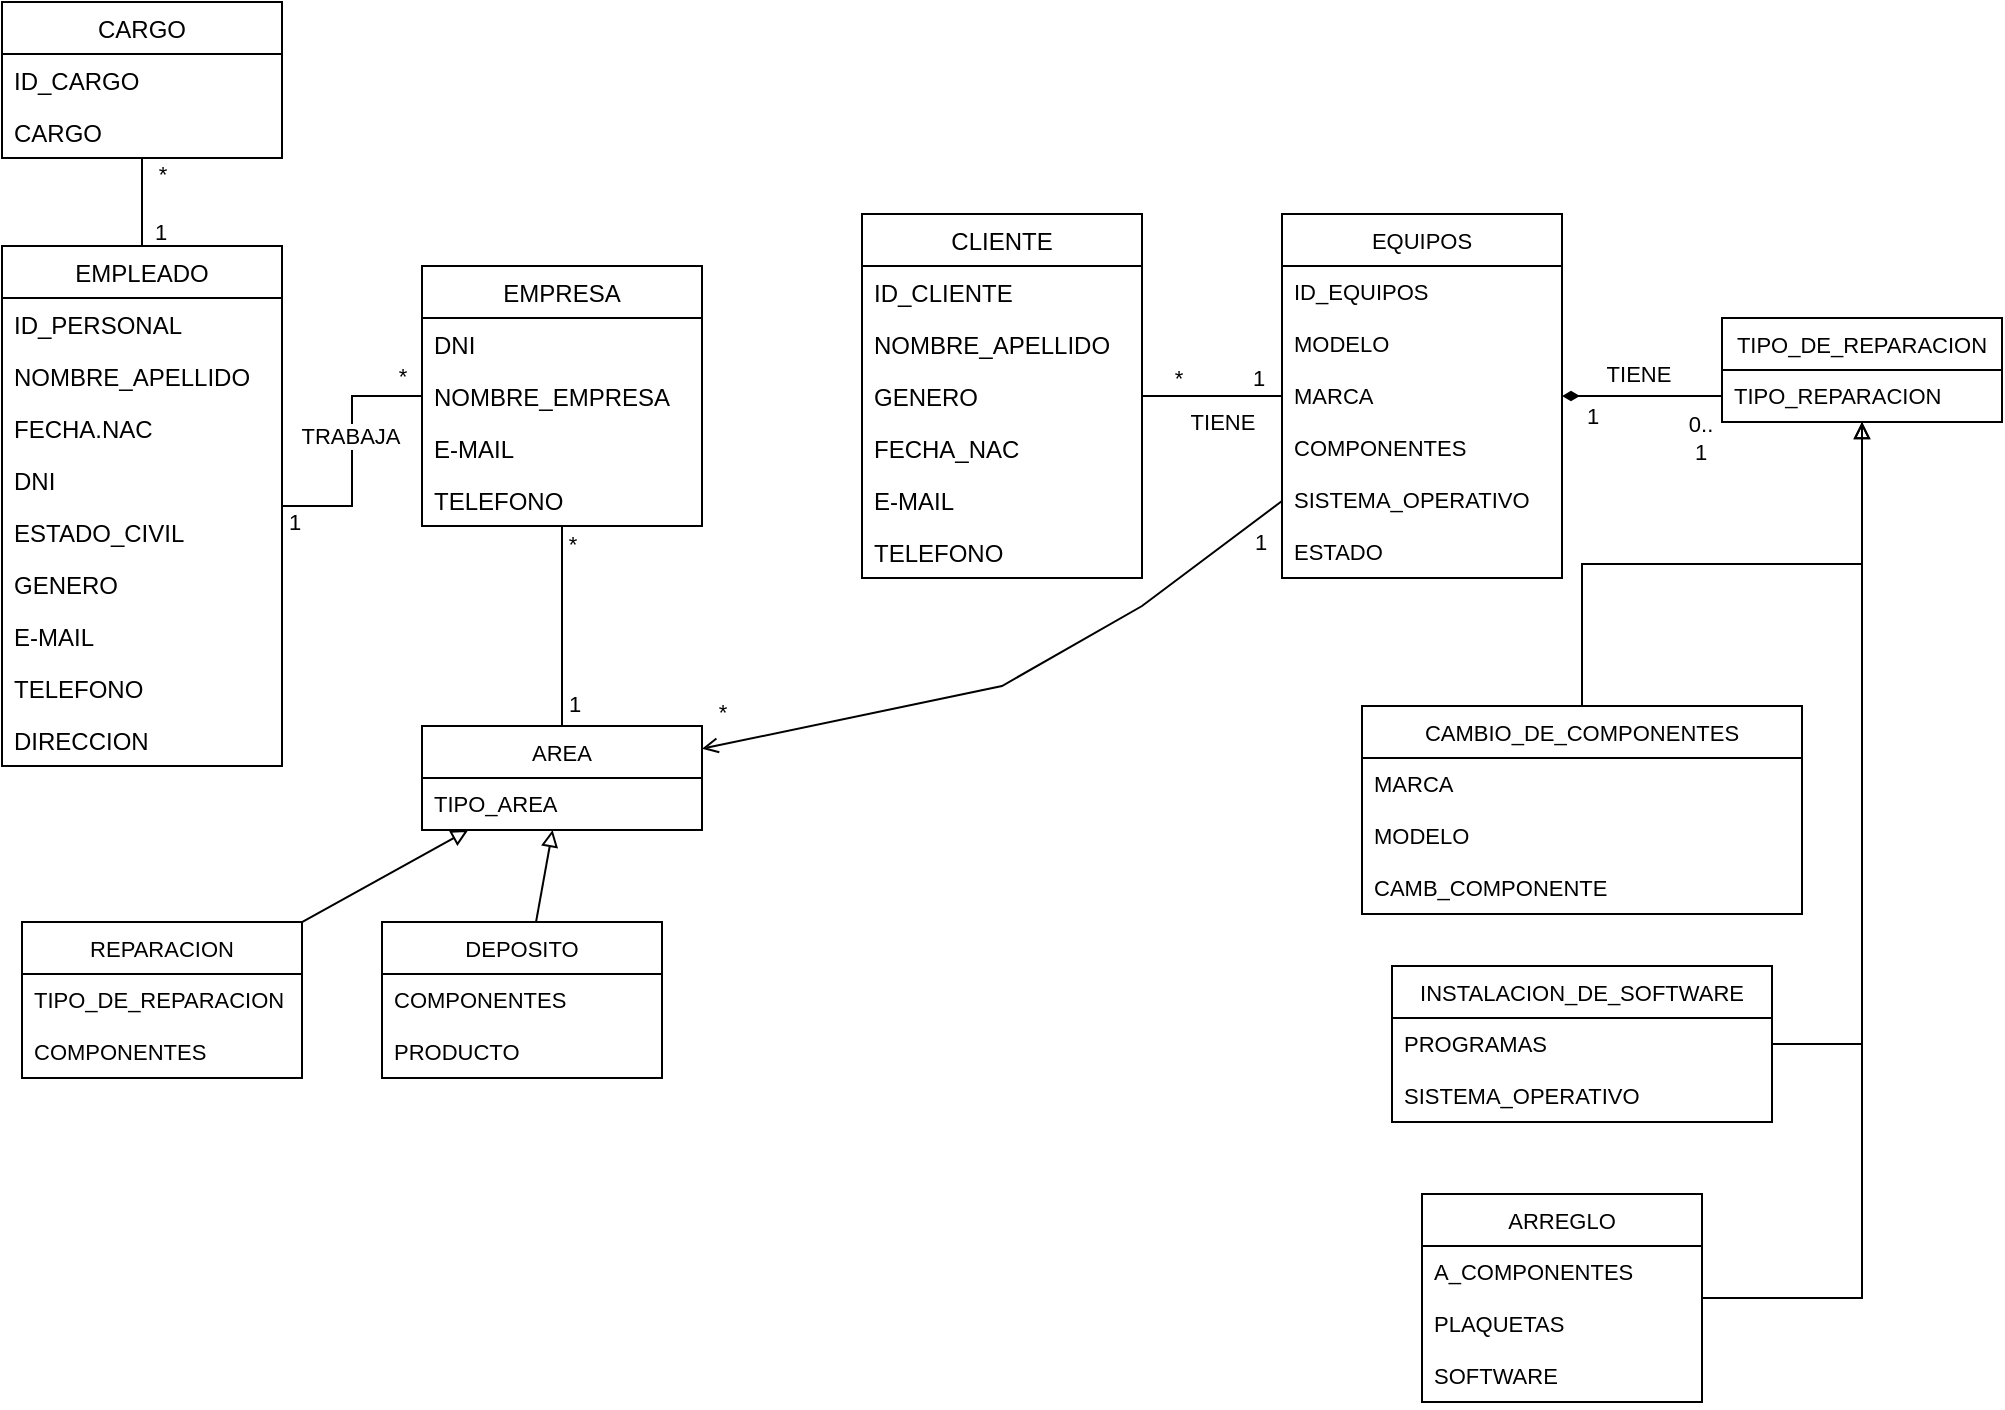 <mxfile version="16.5.1" type="device"><diagram id="C5RBs43oDa-KdzZeNtuy" name="Page-1"><mxGraphModel dx="702" dy="857" grid="1" gridSize="10" guides="1" tooltips="1" connect="1" arrows="1" fold="1" page="1" pageScale="1" pageWidth="1920" pageHeight="1200" math="0" shadow="0"><root><mxCell id="WIyWlLk6GJQsqaUBKTNV-0"/><mxCell id="WIyWlLk6GJQsqaUBKTNV-1" parent="WIyWlLk6GJQsqaUBKTNV-0"/><mxCell id="aRa1TXFrZLV5T6ESJLJ_-53" style="edgeStyle=orthogonalEdgeStyle;rounded=0;orthogonalLoop=1;jettySize=auto;html=1;endArrow=none;endFill=0;shadow=0;strokeColor=default;startArrow=none;startFill=0;" parent="WIyWlLk6GJQsqaUBKTNV-1" source="aRa1TXFrZLV5T6ESJLJ_-41" target="aRa1TXFrZLV5T6ESJLJ_-49" edge="1"><mxGeometry relative="1" as="geometry"><Array as="points"/></mxGeometry></mxCell><mxCell id="ZGC68IM1moRJIbTBHsIm-1" value="*" style="edgeLabel;html=1;align=center;verticalAlign=middle;resizable=0;points=[];" parent="aRa1TXFrZLV5T6ESJLJ_-53" vertex="1" connectable="0"><mxGeometry x="0.742" y="1" relative="1" as="geometry"><mxPoint x="11" y="2" as="offset"/></mxGeometry></mxCell><mxCell id="ZGC68IM1moRJIbTBHsIm-2" value="1" style="edgeLabel;html=1;align=center;verticalAlign=middle;resizable=0;points=[];" parent="aRa1TXFrZLV5T6ESJLJ_-53" vertex="1" connectable="0"><mxGeometry x="-0.726" y="-1" relative="1" as="geometry"><mxPoint x="8" y="-1" as="offset"/></mxGeometry></mxCell><mxCell id="aRa1TXFrZLV5T6ESJLJ_-41" value="EMPLEADO" style="swimlane;fontStyle=0;childLayout=stackLayout;horizontal=1;startSize=26;fillColor=none;horizontalStack=0;resizeParent=1;resizeParentMax=0;resizeLast=0;collapsible=1;marginBottom=0;" parent="WIyWlLk6GJQsqaUBKTNV-1" vertex="1"><mxGeometry x="60" y="132" width="140" height="260" as="geometry"/></mxCell><mxCell id="aRa1TXFrZLV5T6ESJLJ_-42" value="ID_PERSONAL" style="text;strokeColor=none;fillColor=none;align=left;verticalAlign=top;spacingLeft=4;spacingRight=4;overflow=hidden;rotatable=0;points=[[0,0.5],[1,0.5]];portConstraint=eastwest;" parent="aRa1TXFrZLV5T6ESJLJ_-41" vertex="1"><mxGeometry y="26" width="140" height="26" as="geometry"/></mxCell><mxCell id="aRa1TXFrZLV5T6ESJLJ_-43" value="NOMBRE_APELLIDO" style="text;strokeColor=none;fillColor=none;align=left;verticalAlign=top;spacingLeft=4;spacingRight=4;overflow=hidden;rotatable=0;points=[[0,0.5],[1,0.5]];portConstraint=eastwest;" parent="aRa1TXFrZLV5T6ESJLJ_-41" vertex="1"><mxGeometry y="52" width="140" height="26" as="geometry"/></mxCell><mxCell id="aRa1TXFrZLV5T6ESJLJ_-47" value="FECHA.NAC" style="text;strokeColor=none;fillColor=none;align=left;verticalAlign=top;spacingLeft=4;spacingRight=4;overflow=hidden;rotatable=0;points=[[0,0.5],[1,0.5]];portConstraint=eastwest;" parent="aRa1TXFrZLV5T6ESJLJ_-41" vertex="1"><mxGeometry y="78" width="140" height="26" as="geometry"/></mxCell><mxCell id="aRa1TXFrZLV5T6ESJLJ_-44" value="DNI" style="text;strokeColor=none;fillColor=none;align=left;verticalAlign=top;spacingLeft=4;spacingRight=4;overflow=hidden;rotatable=0;points=[[0,0.5],[1,0.5]];portConstraint=eastwest;" parent="aRa1TXFrZLV5T6ESJLJ_-41" vertex="1"><mxGeometry y="104" width="140" height="26" as="geometry"/></mxCell><mxCell id="aRa1TXFrZLV5T6ESJLJ_-46" value="ESTADO_CIVIL" style="text;strokeColor=none;fillColor=none;align=left;verticalAlign=top;spacingLeft=4;spacingRight=4;overflow=hidden;rotatable=0;points=[[0,0.5],[1,0.5]];portConstraint=eastwest;" parent="aRa1TXFrZLV5T6ESJLJ_-41" vertex="1"><mxGeometry y="130" width="140" height="26" as="geometry"/></mxCell><mxCell id="aRa1TXFrZLV5T6ESJLJ_-54" value="GENERO" style="text;strokeColor=none;fillColor=none;align=left;verticalAlign=top;spacingLeft=4;spacingRight=4;overflow=hidden;rotatable=0;points=[[0,0.5],[1,0.5]];portConstraint=eastwest;" parent="aRa1TXFrZLV5T6ESJLJ_-41" vertex="1"><mxGeometry y="156" width="140" height="26" as="geometry"/></mxCell><mxCell id="aRa1TXFrZLV5T6ESJLJ_-45" value="E-MAIL" style="text;strokeColor=none;fillColor=none;align=left;verticalAlign=top;spacingLeft=4;spacingRight=4;overflow=hidden;rotatable=0;points=[[0,0.5],[1,0.5]];portConstraint=eastwest;" parent="aRa1TXFrZLV5T6ESJLJ_-41" vertex="1"><mxGeometry y="182" width="140" height="26" as="geometry"/></mxCell><mxCell id="aRa1TXFrZLV5T6ESJLJ_-48" value="TELEFONO" style="text;strokeColor=none;fillColor=none;align=left;verticalAlign=top;spacingLeft=4;spacingRight=4;overflow=hidden;rotatable=0;points=[[0,0.5],[1,0.5]];portConstraint=eastwest;" parent="aRa1TXFrZLV5T6ESJLJ_-41" vertex="1"><mxGeometry y="208" width="140" height="26" as="geometry"/></mxCell><mxCell id="aRa1TXFrZLV5T6ESJLJ_-55" value="DIRECCION" style="text;strokeColor=none;fillColor=none;align=left;verticalAlign=top;spacingLeft=4;spacingRight=4;overflow=hidden;rotatable=0;points=[[0,0.5],[1,0.5]];portConstraint=eastwest;" parent="aRa1TXFrZLV5T6ESJLJ_-41" vertex="1"><mxGeometry y="234" width="140" height="26" as="geometry"/></mxCell><mxCell id="aRa1TXFrZLV5T6ESJLJ_-49" value="CARGO" style="swimlane;fontStyle=0;childLayout=stackLayout;horizontal=1;startSize=26;fillColor=none;horizontalStack=0;resizeParent=1;resizeParentMax=0;resizeLast=0;collapsible=1;marginBottom=0;" parent="WIyWlLk6GJQsqaUBKTNV-1" vertex="1"><mxGeometry x="60" y="10" width="140" height="78" as="geometry"/></mxCell><mxCell id="t-xDnRKb7_hSHfvXziyk-26" value="ID_CARGO" style="text;strokeColor=none;fillColor=none;align=left;verticalAlign=top;spacingLeft=4;spacingRight=4;overflow=hidden;rotatable=0;points=[[0,0.5],[1,0.5]];portConstraint=eastwest;" parent="aRa1TXFrZLV5T6ESJLJ_-49" vertex="1"><mxGeometry y="26" width="140" height="26" as="geometry"/></mxCell><mxCell id="aRa1TXFrZLV5T6ESJLJ_-50" value="CARGO" style="text;strokeColor=none;fillColor=none;align=left;verticalAlign=top;spacingLeft=4;spacingRight=4;overflow=hidden;rotatable=0;points=[[0,0.5],[1,0.5]];portConstraint=eastwest;" parent="aRa1TXFrZLV5T6ESJLJ_-49" vertex="1"><mxGeometry y="52" width="140" height="26" as="geometry"/></mxCell><mxCell id="aRa1TXFrZLV5T6ESJLJ_-61" style="edgeStyle=orthogonalEdgeStyle;rounded=0;orthogonalLoop=1;jettySize=auto;html=1;endArrow=none;endFill=0;startArrow=none;startFill=0;" parent="WIyWlLk6GJQsqaUBKTNV-1" source="aRa1TXFrZLV5T6ESJLJ_-56" target="aRa1TXFrZLV5T6ESJLJ_-41" edge="1"><mxGeometry relative="1" as="geometry"><Array as="points"><mxPoint x="235" y="207"/><mxPoint x="235" y="262"/></Array></mxGeometry></mxCell><mxCell id="aRa1TXFrZLV5T6ESJLJ_-77" value="TRABAJA" style="edgeLabel;html=1;align=center;verticalAlign=middle;resizable=0;points=[];fontSize=11;fontFamily=Helvetica;fontColor=default;" parent="aRa1TXFrZLV5T6ESJLJ_-61" vertex="1" connectable="0"><mxGeometry x="-0.12" y="-1" relative="1" as="geometry"><mxPoint as="offset"/></mxGeometry></mxCell><mxCell id="t-xDnRKb7_hSHfvXziyk-0" value="1" style="edgeLabel;html=1;align=center;verticalAlign=middle;resizable=0;points=[];" parent="aRa1TXFrZLV5T6ESJLJ_-61" vertex="1" connectable="0"><mxGeometry x="0.472" y="1" relative="1" as="geometry"><mxPoint x="-27" y="7" as="offset"/></mxGeometry></mxCell><mxCell id="t-xDnRKb7_hSHfvXziyk-1" value="*" style="edgeLabel;html=1;align=center;verticalAlign=middle;resizable=0;points=[];" parent="aRa1TXFrZLV5T6ESJLJ_-61" vertex="1" connectable="0"><mxGeometry x="-0.392" y="2" relative="1" as="geometry"><mxPoint x="23" y="-13" as="offset"/></mxGeometry></mxCell><mxCell id="aRa1TXFrZLV5T6ESJLJ_-105" style="edgeStyle=none;rounded=0;jumpStyle=none;orthogonalLoop=1;jettySize=auto;html=1;shadow=0;labelBackgroundColor=default;fontFamily=Helvetica;fontSize=11;fontColor=default;startArrow=none;startFill=0;endArrow=none;endFill=0;strokeColor=default;" parent="WIyWlLk6GJQsqaUBKTNV-1" source="aRa1TXFrZLV5T6ESJLJ_-56" target="aRa1TXFrZLV5T6ESJLJ_-92" edge="1"><mxGeometry relative="1" as="geometry"/></mxCell><mxCell id="t-xDnRKb7_hSHfvXziyk-2" value="1" style="edgeLabel;html=1;align=center;verticalAlign=middle;resizable=0;points=[];" parent="aRa1TXFrZLV5T6ESJLJ_-105" vertex="1" connectable="0"><mxGeometry x="0.668" relative="1" as="geometry"><mxPoint x="6" y="5" as="offset"/></mxGeometry></mxCell><mxCell id="t-xDnRKb7_hSHfvXziyk-3" value="*" style="edgeLabel;html=1;align=center;verticalAlign=middle;resizable=0;points=[];" parent="aRa1TXFrZLV5T6ESJLJ_-105" vertex="1" connectable="0"><mxGeometry x="-0.852" relative="1" as="geometry"><mxPoint x="5" y="1" as="offset"/></mxGeometry></mxCell><mxCell id="aRa1TXFrZLV5T6ESJLJ_-56" value="EMPRESA" style="swimlane;fontStyle=0;childLayout=stackLayout;horizontal=1;startSize=26;fillColor=none;horizontalStack=0;resizeParent=1;resizeParentMax=0;resizeLast=0;collapsible=1;marginBottom=0;" parent="WIyWlLk6GJQsqaUBKTNV-1" vertex="1"><mxGeometry x="270" y="142" width="140" height="130" as="geometry"/></mxCell><mxCell id="aRa1TXFrZLV5T6ESJLJ_-57" value="DNI" style="text;strokeColor=none;fillColor=none;align=left;verticalAlign=top;spacingLeft=4;spacingRight=4;overflow=hidden;rotatable=0;points=[[0,0.5],[1,0.5]];portConstraint=eastwest;" parent="aRa1TXFrZLV5T6ESJLJ_-56" vertex="1"><mxGeometry y="26" width="140" height="26" as="geometry"/></mxCell><mxCell id="aRa1TXFrZLV5T6ESJLJ_-60" value="NOMBRE_EMPRESA" style="text;strokeColor=none;fillColor=none;align=left;verticalAlign=top;spacingLeft=4;spacingRight=4;overflow=hidden;rotatable=0;points=[[0,0.5],[1,0.5]];portConstraint=eastwest;" parent="aRa1TXFrZLV5T6ESJLJ_-56" vertex="1"><mxGeometry y="52" width="140" height="26" as="geometry"/></mxCell><mxCell id="aRa1TXFrZLV5T6ESJLJ_-58" value="E-MAIL" style="text;strokeColor=none;fillColor=none;align=left;verticalAlign=top;spacingLeft=4;spacingRight=4;overflow=hidden;rotatable=0;points=[[0,0.5],[1,0.5]];portConstraint=eastwest;" parent="aRa1TXFrZLV5T6ESJLJ_-56" vertex="1"><mxGeometry y="78" width="140" height="26" as="geometry"/></mxCell><mxCell id="aRa1TXFrZLV5T6ESJLJ_-59" value="TELEFONO" style="text;strokeColor=none;fillColor=none;align=left;verticalAlign=top;spacingLeft=4;spacingRight=4;overflow=hidden;rotatable=0;points=[[0,0.5],[1,0.5]];portConstraint=eastwest;" parent="aRa1TXFrZLV5T6ESJLJ_-56" vertex="1"><mxGeometry y="104" width="140" height="26" as="geometry"/></mxCell><mxCell id="aRa1TXFrZLV5T6ESJLJ_-88" style="edgeStyle=none;rounded=0;jumpStyle=none;orthogonalLoop=1;jettySize=auto;html=1;shadow=0;labelBackgroundColor=default;fontFamily=Helvetica;fontSize=11;fontColor=default;startArrow=none;startFill=0;endArrow=none;endFill=0;strokeColor=default;" parent="WIyWlLk6GJQsqaUBKTNV-1" source="aRa1TXFrZLV5T6ESJLJ_-64" target="aRa1TXFrZLV5T6ESJLJ_-81" edge="1"><mxGeometry relative="1" as="geometry"/></mxCell><mxCell id="aRa1TXFrZLV5T6ESJLJ_-91" value="TIENE" style="edgeLabel;html=1;align=center;verticalAlign=middle;resizable=0;points=[];fontSize=11;fontFamily=Helvetica;fontColor=default;" parent="aRa1TXFrZLV5T6ESJLJ_-88" vertex="1" connectable="0"><mxGeometry x="0.164" y="-1" relative="1" as="geometry"><mxPoint x="-1" y="12" as="offset"/></mxGeometry></mxCell><mxCell id="t-xDnRKb7_hSHfvXziyk-12" value="*" style="edgeLabel;html=1;align=center;verticalAlign=middle;resizable=0;points=[];" parent="aRa1TXFrZLV5T6ESJLJ_-88" vertex="1" connectable="0"><mxGeometry x="-0.502" relative="1" as="geometry"><mxPoint y="-9" as="offset"/></mxGeometry></mxCell><mxCell id="t-xDnRKb7_hSHfvXziyk-15" value="1" style="edgeLabel;html=1;align=center;verticalAlign=middle;resizable=0;points=[];" parent="aRa1TXFrZLV5T6ESJLJ_-88" vertex="1" connectable="0"><mxGeometry x="0.64" y="-1" relative="1" as="geometry"><mxPoint y="-10" as="offset"/></mxGeometry></mxCell><mxCell id="aRa1TXFrZLV5T6ESJLJ_-64" value="CLIENTE" style="swimlane;fontStyle=0;childLayout=stackLayout;horizontal=1;startSize=26;fillColor=none;horizontalStack=0;resizeParent=1;resizeParentMax=0;resizeLast=0;collapsible=1;marginBottom=0;" parent="WIyWlLk6GJQsqaUBKTNV-1" vertex="1"><mxGeometry x="490" y="116" width="140" height="182" as="geometry"/></mxCell><mxCell id="aRa1TXFrZLV5T6ESJLJ_-65" value="ID_CLIENTE" style="text;strokeColor=none;fillColor=none;align=left;verticalAlign=top;spacingLeft=4;spacingRight=4;overflow=hidden;rotatable=0;points=[[0,0.5],[1,0.5]];portConstraint=eastwest;" parent="aRa1TXFrZLV5T6ESJLJ_-64" vertex="1"><mxGeometry y="26" width="140" height="26" as="geometry"/></mxCell><mxCell id="aRa1TXFrZLV5T6ESJLJ_-68" value="NOMBRE_APELLIDO" style="text;strokeColor=none;fillColor=none;align=left;verticalAlign=top;spacingLeft=4;spacingRight=4;overflow=hidden;rotatable=0;points=[[0,0.5],[1,0.5]];portConstraint=eastwest;" parent="aRa1TXFrZLV5T6ESJLJ_-64" vertex="1"><mxGeometry y="52" width="140" height="26" as="geometry"/></mxCell><mxCell id="aRa1TXFrZLV5T6ESJLJ_-69" value="GENERO" style="text;strokeColor=none;fillColor=none;align=left;verticalAlign=top;spacingLeft=4;spacingRight=4;overflow=hidden;rotatable=0;points=[[0,0.5],[1,0.5]];portConstraint=eastwest;" parent="aRa1TXFrZLV5T6ESJLJ_-64" vertex="1"><mxGeometry y="78" width="140" height="26" as="geometry"/></mxCell><mxCell id="aRa1TXFrZLV5T6ESJLJ_-66" value="FECHA_NAC" style="text;strokeColor=none;fillColor=none;align=left;verticalAlign=top;spacingLeft=4;spacingRight=4;overflow=hidden;rotatable=0;points=[[0,0.5],[1,0.5]];portConstraint=eastwest;" parent="aRa1TXFrZLV5T6ESJLJ_-64" vertex="1"><mxGeometry y="104" width="140" height="26" as="geometry"/></mxCell><mxCell id="aRa1TXFrZLV5T6ESJLJ_-67" value="E-MAIL" style="text;strokeColor=none;fillColor=none;align=left;verticalAlign=top;spacingLeft=4;spacingRight=4;overflow=hidden;rotatable=0;points=[[0,0.5],[1,0.5]];portConstraint=eastwest;" parent="aRa1TXFrZLV5T6ESJLJ_-64" vertex="1"><mxGeometry y="130" width="140" height="26" as="geometry"/></mxCell><mxCell id="aRa1TXFrZLV5T6ESJLJ_-70" value="TELEFONO" style="text;strokeColor=none;fillColor=none;align=left;verticalAlign=top;spacingLeft=4;spacingRight=4;overflow=hidden;rotatable=0;points=[[0,0.5],[1,0.5]];portConstraint=eastwest;" parent="aRa1TXFrZLV5T6ESJLJ_-64" vertex="1"><mxGeometry y="156" width="140" height="26" as="geometry"/></mxCell><mxCell id="aRa1TXFrZLV5T6ESJLJ_-81" value="EQUIPOS" style="swimlane;fontStyle=0;childLayout=stackLayout;horizontal=1;startSize=26;fillColor=none;horizontalStack=0;resizeParent=1;resizeParentMax=0;resizeLast=0;collapsible=1;marginBottom=0;fontFamily=Helvetica;fontSize=11;fontColor=default;" parent="WIyWlLk6GJQsqaUBKTNV-1" vertex="1"><mxGeometry x="700" y="116" width="140" height="182" as="geometry"/></mxCell><mxCell id="aRa1TXFrZLV5T6ESJLJ_-82" value="ID_EQUIPOS" style="text;strokeColor=none;fillColor=none;align=left;verticalAlign=top;spacingLeft=4;spacingRight=4;overflow=hidden;rotatable=0;points=[[0,0.5],[1,0.5]];portConstraint=eastwest;fontFamily=Helvetica;fontSize=11;fontColor=default;" parent="aRa1TXFrZLV5T6ESJLJ_-81" vertex="1"><mxGeometry y="26" width="140" height="26" as="geometry"/></mxCell><mxCell id="aRa1TXFrZLV5T6ESJLJ_-83" value="MODELO" style="text;strokeColor=none;fillColor=none;align=left;verticalAlign=top;spacingLeft=4;spacingRight=4;overflow=hidden;rotatable=0;points=[[0,0.5],[1,0.5]];portConstraint=eastwest;fontFamily=Helvetica;fontSize=11;fontColor=default;" parent="aRa1TXFrZLV5T6ESJLJ_-81" vertex="1"><mxGeometry y="52" width="140" height="26" as="geometry"/></mxCell><mxCell id="aRa1TXFrZLV5T6ESJLJ_-84" value="MARCA" style="text;strokeColor=none;fillColor=none;align=left;verticalAlign=top;spacingLeft=4;spacingRight=4;overflow=hidden;rotatable=0;points=[[0,0.5],[1,0.5]];portConstraint=eastwest;fontFamily=Helvetica;fontSize=11;fontColor=default;" parent="aRa1TXFrZLV5T6ESJLJ_-81" vertex="1"><mxGeometry y="78" width="140" height="26" as="geometry"/></mxCell><mxCell id="aRa1TXFrZLV5T6ESJLJ_-85" value="COMPONENTES" style="text;strokeColor=none;fillColor=none;align=left;verticalAlign=top;spacingLeft=4;spacingRight=4;overflow=hidden;rotatable=0;points=[[0,0.5],[1,0.5]];portConstraint=eastwest;fontFamily=Helvetica;fontSize=11;fontColor=default;" parent="aRa1TXFrZLV5T6ESJLJ_-81" vertex="1"><mxGeometry y="104" width="140" height="26" as="geometry"/></mxCell><mxCell id="aRa1TXFrZLV5T6ESJLJ_-86" value="SISTEMA_OPERATIVO" style="text;strokeColor=none;fillColor=none;align=left;verticalAlign=top;spacingLeft=4;spacingRight=4;overflow=hidden;rotatable=0;points=[[0,0.5],[1,0.5]];portConstraint=eastwest;fontFamily=Helvetica;fontSize=11;fontColor=default;" parent="aRa1TXFrZLV5T6ESJLJ_-81" vertex="1"><mxGeometry y="130" width="140" height="26" as="geometry"/></mxCell><mxCell id="aRa1TXFrZLV5T6ESJLJ_-87" value="ESTADO" style="text;strokeColor=none;fillColor=none;align=left;verticalAlign=top;spacingLeft=4;spacingRight=4;overflow=hidden;rotatable=0;points=[[0,0.5],[1,0.5]];portConstraint=eastwest;fontFamily=Helvetica;fontSize=11;fontColor=default;" parent="aRa1TXFrZLV5T6ESJLJ_-81" vertex="1"><mxGeometry y="156" width="140" height="26" as="geometry"/></mxCell><mxCell id="aRa1TXFrZLV5T6ESJLJ_-92" value="AREA" style="swimlane;fontStyle=0;childLayout=stackLayout;horizontal=1;startSize=26;fillColor=none;horizontalStack=0;resizeParent=1;resizeParentMax=0;resizeLast=0;collapsible=1;marginBottom=0;fontFamily=Helvetica;fontSize=11;fontColor=default;" parent="WIyWlLk6GJQsqaUBKTNV-1" vertex="1"><mxGeometry x="270" y="372" width="140" height="52" as="geometry"/></mxCell><mxCell id="aRa1TXFrZLV5T6ESJLJ_-93" value="TIPO_AREA" style="text;strokeColor=none;fillColor=none;align=left;verticalAlign=top;spacingLeft=4;spacingRight=4;overflow=hidden;rotatable=0;points=[[0,0.5],[1,0.5]];portConstraint=eastwest;fontFamily=Helvetica;fontSize=11;fontColor=default;" parent="aRa1TXFrZLV5T6ESJLJ_-92" vertex="1"><mxGeometry y="26" width="140" height="26" as="geometry"/></mxCell><mxCell id="aRa1TXFrZLV5T6ESJLJ_-107" style="edgeStyle=none;rounded=0;jumpStyle=none;orthogonalLoop=1;jettySize=auto;html=1;shadow=0;labelBackgroundColor=default;fontFamily=Helvetica;fontSize=11;fontColor=default;startArrow=none;startFill=0;endArrow=block;endFill=0;strokeColor=default;" parent="WIyWlLk6GJQsqaUBKTNV-1" source="aRa1TXFrZLV5T6ESJLJ_-96" target="aRa1TXFrZLV5T6ESJLJ_-92" edge="1"><mxGeometry relative="1" as="geometry"/></mxCell><mxCell id="aRa1TXFrZLV5T6ESJLJ_-96" value="REPARACION" style="swimlane;fontStyle=0;childLayout=stackLayout;horizontal=1;startSize=26;fillColor=none;horizontalStack=0;resizeParent=1;resizeParentMax=0;resizeLast=0;collapsible=1;marginBottom=0;fontFamily=Helvetica;fontSize=11;fontColor=default;" parent="WIyWlLk6GJQsqaUBKTNV-1" vertex="1"><mxGeometry x="70" y="469.94" width="140" height="78" as="geometry"/></mxCell><mxCell id="aRa1TXFrZLV5T6ESJLJ_-97" value="TIPO_DE_REPARACION" style="text;strokeColor=none;fillColor=none;align=left;verticalAlign=top;spacingLeft=4;spacingRight=4;overflow=hidden;rotatable=0;points=[[0,0.5],[1,0.5]];portConstraint=eastwest;fontFamily=Helvetica;fontSize=11;fontColor=default;" parent="aRa1TXFrZLV5T6ESJLJ_-96" vertex="1"><mxGeometry y="26" width="140" height="26" as="geometry"/></mxCell><mxCell id="aRa1TXFrZLV5T6ESJLJ_-98" value="COMPONENTES" style="text;strokeColor=none;fillColor=none;align=left;verticalAlign=top;spacingLeft=4;spacingRight=4;overflow=hidden;rotatable=0;points=[[0,0.5],[1,0.5]];portConstraint=eastwest;fontFamily=Helvetica;fontSize=11;fontColor=default;" parent="aRa1TXFrZLV5T6ESJLJ_-96" vertex="1"><mxGeometry y="52" width="140" height="26" as="geometry"/></mxCell><mxCell id="aRa1TXFrZLV5T6ESJLJ_-108" style="edgeStyle=none;rounded=0;jumpStyle=none;orthogonalLoop=1;jettySize=auto;html=1;shadow=0;labelBackgroundColor=default;fontFamily=Helvetica;fontSize=11;fontColor=default;startArrow=none;startFill=0;endArrow=block;endFill=0;strokeColor=default;" parent="WIyWlLk6GJQsqaUBKTNV-1" source="aRa1TXFrZLV5T6ESJLJ_-100" target="aRa1TXFrZLV5T6ESJLJ_-92" edge="1"><mxGeometry relative="1" as="geometry"/></mxCell><mxCell id="aRa1TXFrZLV5T6ESJLJ_-133" style="rounded=0;jumpStyle=none;orthogonalLoop=1;jettySize=auto;html=1;shadow=0;labelBackgroundColor=default;fontFamily=Helvetica;fontSize=11;fontColor=default;startArrow=none;startFill=0;endArrow=open;endFill=0;strokeColor=default;elbow=vertical;" parent="WIyWlLk6GJQsqaUBKTNV-1" source="aRa1TXFrZLV5T6ESJLJ_-81" target="aRa1TXFrZLV5T6ESJLJ_-92" edge="1"><mxGeometry relative="1" as="geometry"><Array as="points"><mxPoint x="630" y="312"/><mxPoint x="560" y="352"/></Array><mxPoint x="590" y="432" as="sourcePoint"/></mxGeometry></mxCell><mxCell id="t-xDnRKb7_hSHfvXziyk-16" value="1" style="edgeLabel;html=1;align=center;verticalAlign=middle;resizable=0;points=[];" parent="aRa1TXFrZLV5T6ESJLJ_-133" vertex="1" connectable="0"><mxGeometry x="-0.909" y="1" relative="1" as="geometry"><mxPoint y="11" as="offset"/></mxGeometry></mxCell><mxCell id="t-xDnRKb7_hSHfvXziyk-17" value="*" style="edgeLabel;html=1;align=center;verticalAlign=middle;resizable=0;points=[];" parent="aRa1TXFrZLV5T6ESJLJ_-133" vertex="1" connectable="0"><mxGeometry x="0.873" y="2" relative="1" as="geometry"><mxPoint x="-11" y="-16" as="offset"/></mxGeometry></mxCell><mxCell id="aRa1TXFrZLV5T6ESJLJ_-100" value="DEPOSITO" style="swimlane;fontStyle=0;childLayout=stackLayout;horizontal=1;startSize=26;fillColor=none;horizontalStack=0;resizeParent=1;resizeParentMax=0;resizeLast=0;collapsible=1;marginBottom=0;fontFamily=Helvetica;fontSize=11;fontColor=default;" parent="WIyWlLk6GJQsqaUBKTNV-1" vertex="1"><mxGeometry x="250" y="469.94" width="140" height="78" as="geometry"/></mxCell><mxCell id="aRa1TXFrZLV5T6ESJLJ_-101" value="COMPONENTES" style="text;strokeColor=none;fillColor=none;align=left;verticalAlign=top;spacingLeft=4;spacingRight=4;overflow=hidden;rotatable=0;points=[[0,0.5],[1,0.5]];portConstraint=eastwest;fontFamily=Helvetica;fontSize=11;fontColor=default;" parent="aRa1TXFrZLV5T6ESJLJ_-100" vertex="1"><mxGeometry y="26" width="140" height="26" as="geometry"/></mxCell><mxCell id="aRa1TXFrZLV5T6ESJLJ_-102" value="PRODUCTO" style="text;strokeColor=none;fillColor=none;align=left;verticalAlign=top;spacingLeft=4;spacingRight=4;overflow=hidden;rotatable=0;points=[[0,0.5],[1,0.5]];portConstraint=eastwest;fontFamily=Helvetica;fontSize=11;fontColor=default;" parent="aRa1TXFrZLV5T6ESJLJ_-100" vertex="1"><mxGeometry y="52" width="140" height="26" as="geometry"/></mxCell><mxCell id="aRa1TXFrZLV5T6ESJLJ_-110" value="TIPO_DE_REPARACION" style="swimlane;fontStyle=0;childLayout=stackLayout;horizontal=1;startSize=26;fillColor=none;horizontalStack=0;resizeParent=1;resizeParentMax=0;resizeLast=0;collapsible=1;marginBottom=0;fontFamily=Helvetica;fontSize=11;fontColor=default;" parent="WIyWlLk6GJQsqaUBKTNV-1" vertex="1"><mxGeometry x="920" y="168" width="140" height="52" as="geometry"/></mxCell><mxCell id="aRa1TXFrZLV5T6ESJLJ_-111" value="TIPO_REPARACION" style="text;strokeColor=none;fillColor=none;align=left;verticalAlign=top;spacingLeft=4;spacingRight=4;overflow=hidden;rotatable=0;points=[[0,0.5],[1,0.5]];portConstraint=eastwest;fontFamily=Helvetica;fontSize=11;fontColor=default;" parent="aRa1TXFrZLV5T6ESJLJ_-110" vertex="1"><mxGeometry y="26" width="140" height="26" as="geometry"/></mxCell><mxCell id="aRa1TXFrZLV5T6ESJLJ_-114" style="edgeStyle=none;rounded=0;jumpStyle=none;orthogonalLoop=1;jettySize=auto;html=1;shadow=0;labelBackgroundColor=default;fontFamily=Helvetica;fontSize=11;fontColor=default;startArrow=none;startFill=0;endArrow=diamondThin;endFill=1;strokeColor=default;" parent="WIyWlLk6GJQsqaUBKTNV-1" source="aRa1TXFrZLV5T6ESJLJ_-111" target="aRa1TXFrZLV5T6ESJLJ_-81" edge="1"><mxGeometry relative="1" as="geometry"/></mxCell><mxCell id="aRa1TXFrZLV5T6ESJLJ_-117" value="TIENE" style="edgeLabel;html=1;align=center;verticalAlign=middle;resizable=0;points=[];fontSize=11;fontFamily=Helvetica;fontColor=default;" parent="aRa1TXFrZLV5T6ESJLJ_-114" vertex="1" connectable="0"><mxGeometry x="0.35" y="3" relative="1" as="geometry"><mxPoint x="12" y="-14" as="offset"/></mxGeometry></mxCell><mxCell id="t-xDnRKb7_hSHfvXziyk-23" value="1" style="edgeLabel;html=1;align=center;verticalAlign=middle;resizable=0;points=[];" parent="aRa1TXFrZLV5T6ESJLJ_-114" vertex="1" connectable="0"><mxGeometry x="0.613" y="1" relative="1" as="geometry"><mxPoint x="-1" y="9" as="offset"/></mxGeometry></mxCell><mxCell id="t-xDnRKb7_hSHfvXziyk-24" value="0..&lt;br&gt;1" style="edgeLabel;html=1;align=center;verticalAlign=middle;resizable=0;points=[];" parent="aRa1TXFrZLV5T6ESJLJ_-114" vertex="1" connectable="0"><mxGeometry x="-0.715" relative="1" as="geometry"><mxPoint y="21" as="offset"/></mxGeometry></mxCell><mxCell id="aRa1TXFrZLV5T6ESJLJ_-130" style="edgeStyle=orthogonalEdgeStyle;rounded=0;jumpStyle=none;orthogonalLoop=1;jettySize=auto;html=1;shadow=0;labelBackgroundColor=default;fontFamily=Helvetica;fontSize=11;fontColor=default;startArrow=none;startFill=0;endArrow=block;endFill=0;strokeColor=default;elbow=vertical;" parent="WIyWlLk6GJQsqaUBKTNV-1" source="aRa1TXFrZLV5T6ESJLJ_-118" target="aRa1TXFrZLV5T6ESJLJ_-110" edge="1"><mxGeometry relative="1" as="geometry"/></mxCell><mxCell id="aRa1TXFrZLV5T6ESJLJ_-118" value="CAMBIO_DE_COMPONENTES" style="swimlane;fontStyle=0;childLayout=stackLayout;horizontal=1;startSize=26;fillColor=none;horizontalStack=0;resizeParent=1;resizeParentMax=0;resizeLast=0;collapsible=1;marginBottom=0;fontFamily=Helvetica;fontSize=11;fontColor=default;" parent="WIyWlLk6GJQsqaUBKTNV-1" vertex="1"><mxGeometry x="740" y="362" width="220" height="104" as="geometry"/></mxCell><mxCell id="aRa1TXFrZLV5T6ESJLJ_-119" value="MARCA" style="text;strokeColor=none;fillColor=none;align=left;verticalAlign=top;spacingLeft=4;spacingRight=4;overflow=hidden;rotatable=0;points=[[0,0.5],[1,0.5]];portConstraint=eastwest;fontFamily=Helvetica;fontSize=11;fontColor=default;" parent="aRa1TXFrZLV5T6ESJLJ_-118" vertex="1"><mxGeometry y="26" width="220" height="26" as="geometry"/></mxCell><mxCell id="aRa1TXFrZLV5T6ESJLJ_-120" value="MODELO" style="text;strokeColor=none;fillColor=none;align=left;verticalAlign=top;spacingLeft=4;spacingRight=4;overflow=hidden;rotatable=0;points=[[0,0.5],[1,0.5]];portConstraint=eastwest;fontFamily=Helvetica;fontSize=11;fontColor=default;" parent="aRa1TXFrZLV5T6ESJLJ_-118" vertex="1"><mxGeometry y="52" width="220" height="26" as="geometry"/></mxCell><mxCell id="aRa1TXFrZLV5T6ESJLJ_-121" value="CAMB_COMPONENTE" style="text;strokeColor=none;fillColor=none;align=left;verticalAlign=top;spacingLeft=4;spacingRight=4;overflow=hidden;rotatable=0;points=[[0,0.5],[1,0.5]];portConstraint=eastwest;fontFamily=Helvetica;fontSize=11;fontColor=default;" parent="aRa1TXFrZLV5T6ESJLJ_-118" vertex="1"><mxGeometry y="78" width="220" height="26" as="geometry"/></mxCell><mxCell id="aRa1TXFrZLV5T6ESJLJ_-131" style="rounded=0;jumpStyle=none;orthogonalLoop=1;jettySize=auto;html=1;shadow=0;labelBackgroundColor=default;fontFamily=Helvetica;fontSize=11;fontColor=default;startArrow=none;startFill=0;endArrow=none;endFill=0;strokeColor=default;elbow=vertical;" parent="WIyWlLk6GJQsqaUBKTNV-1" source="aRa1TXFrZLV5T6ESJLJ_-122" target="aRa1TXFrZLV5T6ESJLJ_-110" edge="1"><mxGeometry relative="1" as="geometry"><Array as="points"><mxPoint x="990" y="531"/></Array><mxPoint x="970" y="242" as="targetPoint"/></mxGeometry></mxCell><mxCell id="aRa1TXFrZLV5T6ESJLJ_-122" value="INSTALACION_DE_SOFTWARE" style="swimlane;fontStyle=0;childLayout=stackLayout;horizontal=1;startSize=26;fillColor=none;horizontalStack=0;resizeParent=1;resizeParentMax=0;resizeLast=0;collapsible=1;marginBottom=0;fontFamily=Helvetica;fontSize=11;fontColor=default;" parent="WIyWlLk6GJQsqaUBKTNV-1" vertex="1"><mxGeometry x="755" y="492" width="190" height="78" as="geometry"/></mxCell><mxCell id="aRa1TXFrZLV5T6ESJLJ_-123" value="PROGRAMAS" style="text;strokeColor=none;fillColor=none;align=left;verticalAlign=top;spacingLeft=4;spacingRight=4;overflow=hidden;rotatable=0;points=[[0,0.5],[1,0.5]];portConstraint=eastwest;fontFamily=Helvetica;fontSize=11;fontColor=default;" parent="aRa1TXFrZLV5T6ESJLJ_-122" vertex="1"><mxGeometry y="26" width="190" height="26" as="geometry"/></mxCell><mxCell id="aRa1TXFrZLV5T6ESJLJ_-124" value="SISTEMA_OPERATIVO" style="text;strokeColor=none;fillColor=none;align=left;verticalAlign=top;spacingLeft=4;spacingRight=4;overflow=hidden;rotatable=0;points=[[0,0.5],[1,0.5]];portConstraint=eastwest;fontFamily=Helvetica;fontSize=11;fontColor=default;" parent="aRa1TXFrZLV5T6ESJLJ_-122" vertex="1"><mxGeometry y="52" width="190" height="26" as="geometry"/></mxCell><mxCell id="aRa1TXFrZLV5T6ESJLJ_-132" style="edgeStyle=orthogonalEdgeStyle;rounded=0;jumpStyle=none;orthogonalLoop=1;jettySize=auto;html=1;shadow=0;labelBackgroundColor=default;fontFamily=Helvetica;fontSize=11;fontColor=default;startArrow=none;startFill=0;endArrow=block;endFill=0;strokeColor=default;elbow=vertical;" parent="WIyWlLk6GJQsqaUBKTNV-1" source="aRa1TXFrZLV5T6ESJLJ_-126" target="aRa1TXFrZLV5T6ESJLJ_-110" edge="1"><mxGeometry relative="1" as="geometry"><mxPoint x="1010" y="252" as="targetPoint"/></mxGeometry></mxCell><mxCell id="aRa1TXFrZLV5T6ESJLJ_-126" value="ARREGLO" style="swimlane;fontStyle=0;childLayout=stackLayout;horizontal=1;startSize=26;fillColor=none;horizontalStack=0;resizeParent=1;resizeParentMax=0;resizeLast=0;collapsible=1;marginBottom=0;fontFamily=Helvetica;fontSize=11;fontColor=default;" parent="WIyWlLk6GJQsqaUBKTNV-1" vertex="1"><mxGeometry x="770" y="606" width="140" height="104" as="geometry"/></mxCell><mxCell id="aRa1TXFrZLV5T6ESJLJ_-127" value="A_COMPONENTES" style="text;strokeColor=none;fillColor=none;align=left;verticalAlign=top;spacingLeft=4;spacingRight=4;overflow=hidden;rotatable=0;points=[[0,0.5],[1,0.5]];portConstraint=eastwest;fontFamily=Helvetica;fontSize=11;fontColor=default;" parent="aRa1TXFrZLV5T6ESJLJ_-126" vertex="1"><mxGeometry y="26" width="140" height="26" as="geometry"/></mxCell><mxCell id="aRa1TXFrZLV5T6ESJLJ_-128" value="PLAQUETAS" style="text;strokeColor=none;fillColor=none;align=left;verticalAlign=top;spacingLeft=4;spacingRight=4;overflow=hidden;rotatable=0;points=[[0,0.5],[1,0.5]];portConstraint=eastwest;fontFamily=Helvetica;fontSize=11;fontColor=default;" parent="aRa1TXFrZLV5T6ESJLJ_-126" vertex="1"><mxGeometry y="52" width="140" height="26" as="geometry"/></mxCell><mxCell id="aRa1TXFrZLV5T6ESJLJ_-129" value="SOFTWARE" style="text;strokeColor=none;fillColor=none;align=left;verticalAlign=top;spacingLeft=4;spacingRight=4;overflow=hidden;rotatable=0;points=[[0,0.5],[1,0.5]];portConstraint=eastwest;fontFamily=Helvetica;fontSize=11;fontColor=default;" parent="aRa1TXFrZLV5T6ESJLJ_-126" vertex="1"><mxGeometry y="78" width="140" height="26" as="geometry"/></mxCell></root></mxGraphModel></diagram></mxfile>